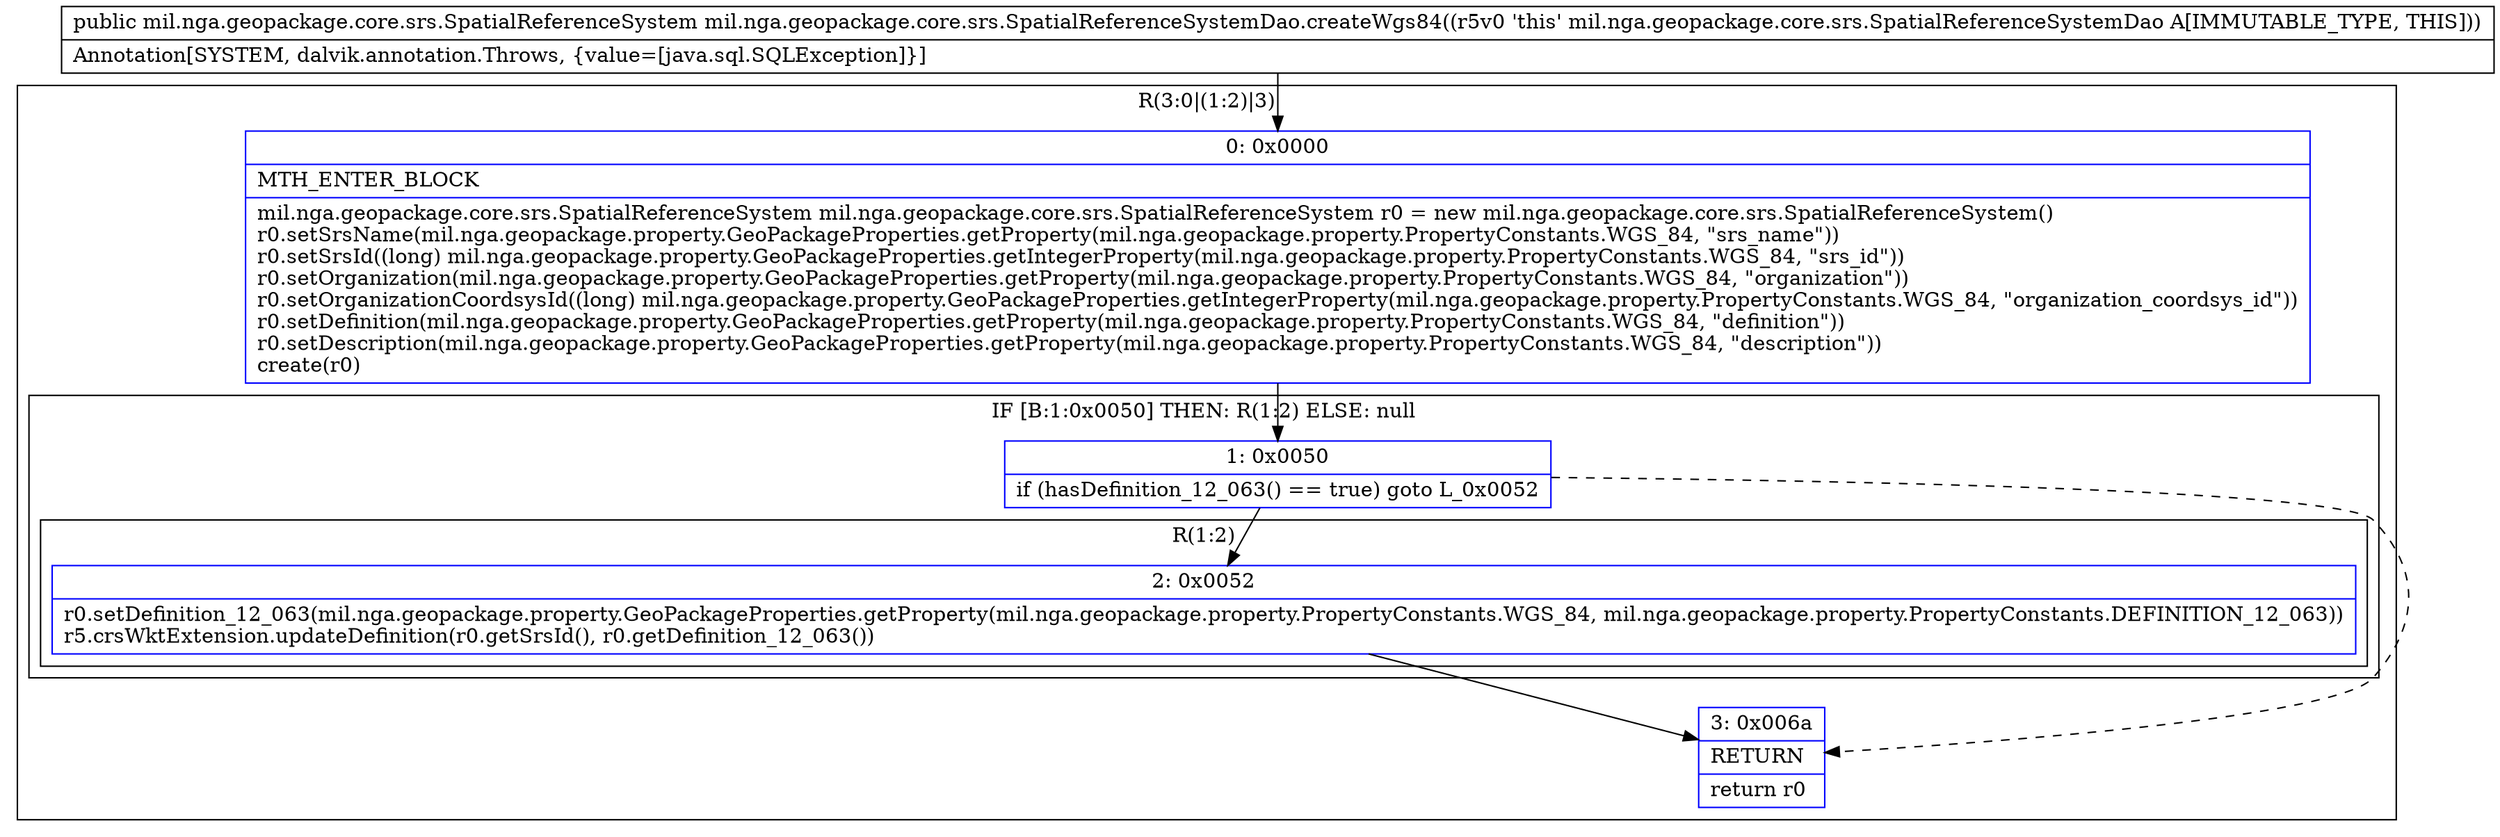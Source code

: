 digraph "CFG formil.nga.geopackage.core.srs.SpatialReferenceSystemDao.createWgs84()Lmil\/nga\/geopackage\/core\/srs\/SpatialReferenceSystem;" {
subgraph cluster_Region_1565916016 {
label = "R(3:0|(1:2)|3)";
node [shape=record,color=blue];
Node_0 [shape=record,label="{0\:\ 0x0000|MTH_ENTER_BLOCK\l|mil.nga.geopackage.core.srs.SpatialReferenceSystem mil.nga.geopackage.core.srs.SpatialReferenceSystem r0 = new mil.nga.geopackage.core.srs.SpatialReferenceSystem()\lr0.setSrsName(mil.nga.geopackage.property.GeoPackageProperties.getProperty(mil.nga.geopackage.property.PropertyConstants.WGS_84, \"srs_name\"))\lr0.setSrsId((long) mil.nga.geopackage.property.GeoPackageProperties.getIntegerProperty(mil.nga.geopackage.property.PropertyConstants.WGS_84, \"srs_id\"))\lr0.setOrganization(mil.nga.geopackage.property.GeoPackageProperties.getProperty(mil.nga.geopackage.property.PropertyConstants.WGS_84, \"organization\"))\lr0.setOrganizationCoordsysId((long) mil.nga.geopackage.property.GeoPackageProperties.getIntegerProperty(mil.nga.geopackage.property.PropertyConstants.WGS_84, \"organization_coordsys_id\"))\lr0.setDefinition(mil.nga.geopackage.property.GeoPackageProperties.getProperty(mil.nga.geopackage.property.PropertyConstants.WGS_84, \"definition\"))\lr0.setDescription(mil.nga.geopackage.property.GeoPackageProperties.getProperty(mil.nga.geopackage.property.PropertyConstants.WGS_84, \"description\"))\lcreate(r0)\l}"];
subgraph cluster_IfRegion_1601256361 {
label = "IF [B:1:0x0050] THEN: R(1:2) ELSE: null";
node [shape=record,color=blue];
Node_1 [shape=record,label="{1\:\ 0x0050|if (hasDefinition_12_063() == true) goto L_0x0052\l}"];
subgraph cluster_Region_763577965 {
label = "R(1:2)";
node [shape=record,color=blue];
Node_2 [shape=record,label="{2\:\ 0x0052|r0.setDefinition_12_063(mil.nga.geopackage.property.GeoPackageProperties.getProperty(mil.nga.geopackage.property.PropertyConstants.WGS_84, mil.nga.geopackage.property.PropertyConstants.DEFINITION_12_063))\lr5.crsWktExtension.updateDefinition(r0.getSrsId(), r0.getDefinition_12_063())\l}"];
}
}
Node_3 [shape=record,label="{3\:\ 0x006a|RETURN\l|return r0\l}"];
}
MethodNode[shape=record,label="{public mil.nga.geopackage.core.srs.SpatialReferenceSystem mil.nga.geopackage.core.srs.SpatialReferenceSystemDao.createWgs84((r5v0 'this' mil.nga.geopackage.core.srs.SpatialReferenceSystemDao A[IMMUTABLE_TYPE, THIS]))  | Annotation[SYSTEM, dalvik.annotation.Throws, \{value=[java.sql.SQLException]\}]\l}"];
MethodNode -> Node_0;
Node_0 -> Node_1;
Node_1 -> Node_2;
Node_1 -> Node_3[style=dashed];
Node_2 -> Node_3;
}

